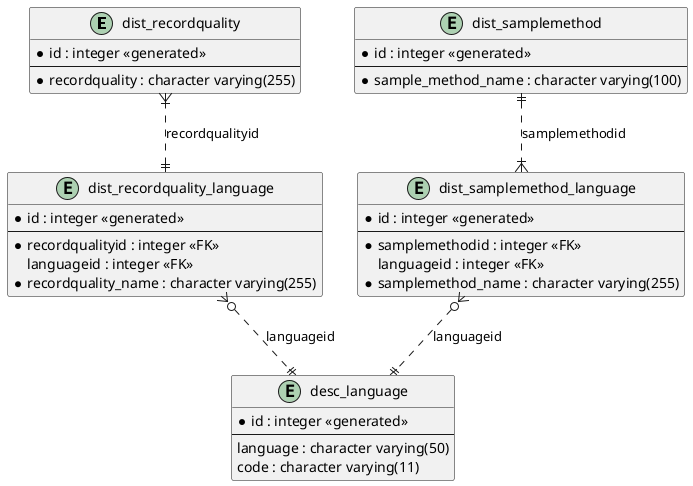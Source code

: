@startuml

entity dist_recordquality {
    * id : integer <<generated>>
    --
    * recordquality : character varying(255)
}

entity dist_recordquality_language {
    * id : integer <<generated>>
    --
    * recordqualityid : integer <<FK>>
    languageid : integer <<FK>>
    * recordquality_name : character varying(255)
}

entity dist_samplemethod {
    * id : integer <<generated>>
    --
    * sample_method_name : character varying(100)
}

entity dist_samplemethod_language {
    * id : integer <<generated>>
    --
    * samplemethodid : integer <<FK>>
    languageid : integer <<FK>>
    * samplemethod_name : character varying(255)
}

entity desc_language {
    * id : integer <<generated>>
    --
    language : character varying(50)
    code : character varying(11)
}

dist_recordquality }|..|| dist_recordquality_language: recordqualityid
dist_samplemethod ||..|{ dist_samplemethod_language: samplemethodid

dist_recordquality_language }o..||  desc_language: languageid
dist_samplemethod_language }o..||  desc_language: languageid

@enduml